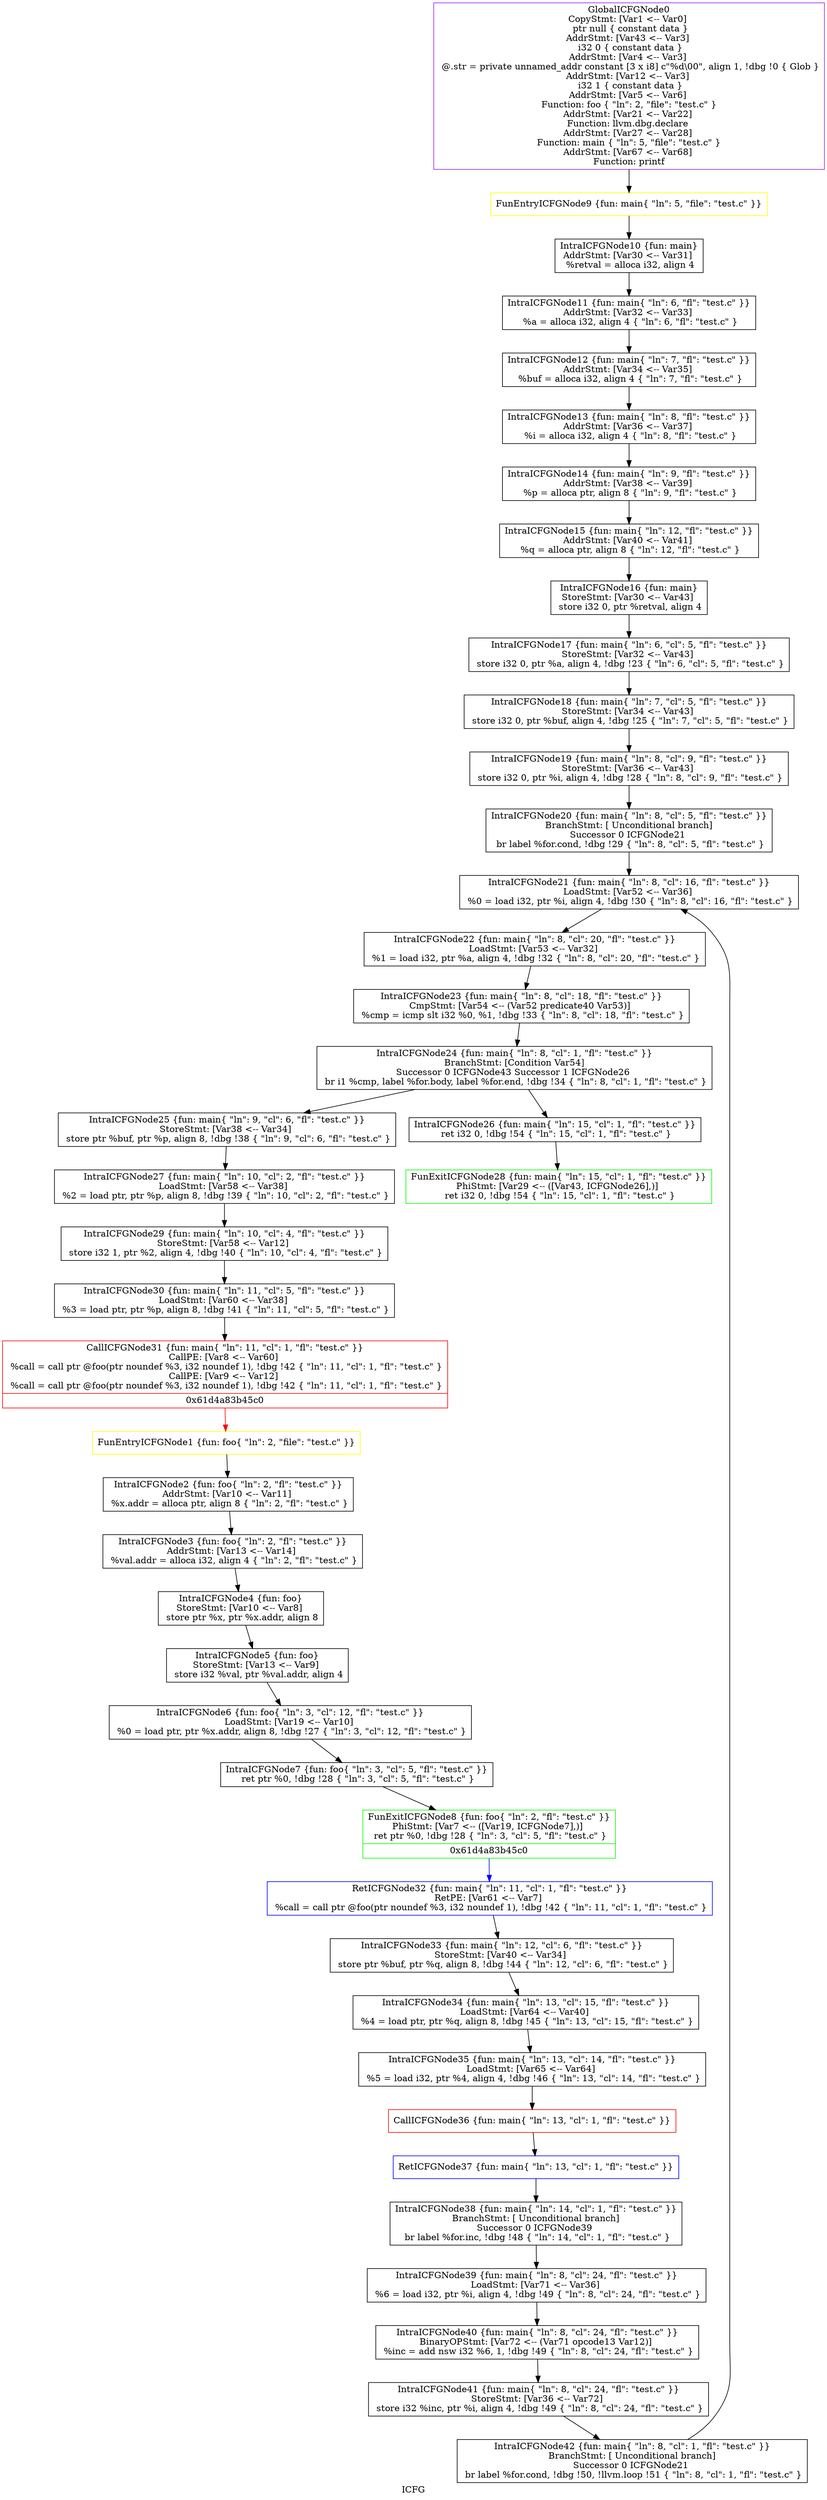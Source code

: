 digraph "ICFG" {
	label="ICFG";

	Node0x61d4a8377bf0 [shape=record,color=purple,label="{GlobalICFGNode0\nCopyStmt: [Var1 \<-- Var0]  \n ptr null \{ constant data \}\nAddrStmt: [Var43 \<-- Var3]  \n i32 0 \{ constant data \}\nAddrStmt: [Var4 \<-- Var3]  \n @.str = private unnamed_addr constant [3 x i8] c\"%d\\00\", align 1, !dbg !0 \{ Glob  \}\nAddrStmt: [Var12 \<-- Var3]  \n i32 1 \{ constant data \}\nAddrStmt: [Var5 \<-- Var6]  \nFunction: foo \{ \"ln\": 2, \"file\": \"test.c\" \}\nAddrStmt: [Var21 \<-- Var22]  \nFunction: llvm.dbg.declare \nAddrStmt: [Var27 \<-- Var28]  \nFunction: main \{ \"ln\": 5, \"file\": \"test.c\" \}\nAddrStmt: [Var67 \<-- Var68]  \nFunction: printf }"];
	Node0x61d4a8377bf0 -> Node0x61d4a835f0c0[style=solid];
	Node0x61d4a83538d0 [shape=record,color=yellow,label="{FunEntryICFGNode1 \{fun: foo\{ \"ln\": 2, \"file\": \"test.c\" \}\}}"];
	Node0x61d4a83538d0 -> Node0x61d4a8377f70[style=solid];
	Node0x61d4a8377f70 [shape=record,color=black,label="{IntraICFGNode2 \{fun: foo\{ \"ln\": 2, \"fl\": \"test.c\" \}\}\nAddrStmt: [Var10 \<-- Var11]  \n   %x.addr = alloca ptr, align 8 \{ \"ln\": 2, \"fl\": \"test.c\" \}}"];
	Node0x61d4a8377f70 -> Node0x61d4a837a640[style=solid];
	Node0x61d4a837a640 [shape=record,color=black,label="{IntraICFGNode3 \{fun: foo\{ \"ln\": 2, \"fl\": \"test.c\" \}\}\nAddrStmt: [Var13 \<-- Var14]  \n   %val.addr = alloca i32, align 4 \{ \"ln\": 2, \"fl\": \"test.c\" \}}"];
	Node0x61d4a837a640 -> Node0x61d4a83dbb80[style=solid];
	Node0x61d4a83dbb80 [shape=record,color=black,label="{IntraICFGNode4 \{fun: foo\}\nStoreStmt: [Var10 \<-- Var8]  \n   store ptr %x, ptr %x.addr, align 8 }"];
	Node0x61d4a83dbb80 -> Node0x61d4a8390b70[style=solid];
	Node0x61d4a8390b70 [shape=record,color=black,label="{IntraICFGNode5 \{fun: foo\}\nStoreStmt: [Var13 \<-- Var9]  \n   store i32 %val, ptr %val.addr, align 4 }"];
	Node0x61d4a8390b70 -> Node0x61d4a8390690[style=solid];
	Node0x61d4a8390690 [shape=record,color=black,label="{IntraICFGNode6 \{fun: foo\{ \"ln\": 3, \"cl\": 12, \"fl\": \"test.c\" \}\}\nLoadStmt: [Var19 \<-- Var10]  \n   %0 = load ptr, ptr %x.addr, align 8, !dbg !27 \{ \"ln\": 3, \"cl\": 12, \"fl\": \"test.c\" \}}"];
	Node0x61d4a8390690 -> Node0x61d4a83cc3b0[style=solid];
	Node0x61d4a83cc3b0 [shape=record,color=black,label="{IntraICFGNode7 \{fun: foo\{ \"ln\": 3, \"cl\": 5, \"fl\": \"test.c\" \}\}\n   ret ptr %0, !dbg !28 \{ \"ln\": 3, \"cl\": 5, \"fl\": \"test.c\" \}}"];
	Node0x61d4a83cc3b0 -> Node0x61d4a83da840[style=solid];
	Node0x61d4a83da840 [shape=record,color=green,label="{FunExitICFGNode8 \{fun: foo\{ \"ln\": 2, \"fl\": \"test.c\" \}\}\nPhiStmt: [Var7 \<-- ([Var19, ICFGNode7],)]  \n   ret ptr %0, !dbg !28 \{ \"ln\": 3, \"cl\": 5, \"fl\": \"test.c\" \}|{<s0>0x61d4a83b45c0}}"];
	Node0x61d4a83da840:s0 -> Node0x61d4a8352ed0[style=solid,color=blue];
	Node0x61d4a835f0c0 [shape=record,color=yellow,label="{FunEntryICFGNode9 \{fun: main\{ \"ln\": 5, \"file\": \"test.c\" \}\}}"];
	Node0x61d4a835f0c0 -> Node0x61d4a837ec70[style=solid];
	Node0x61d4a837ec70 [shape=record,color=black,label="{IntraICFGNode10 \{fun: main\}\nAddrStmt: [Var30 \<-- Var31]  \n   %retval = alloca i32, align 4 }"];
	Node0x61d4a837ec70 -> Node0x61d4a83a7e10[style=solid];
	Node0x61d4a83a7e10 [shape=record,color=black,label="{IntraICFGNode11 \{fun: main\{ \"ln\": 6, \"fl\": \"test.c\" \}\}\nAddrStmt: [Var32 \<-- Var33]  \n   %a = alloca i32, align 4 \{ \"ln\": 6, \"fl\": \"test.c\" \}}"];
	Node0x61d4a83a7e10 -> Node0x61d4a837d580[style=solid];
	Node0x61d4a837d580 [shape=record,color=black,label="{IntraICFGNode12 \{fun: main\{ \"ln\": 7, \"fl\": \"test.c\" \}\}\nAddrStmt: [Var34 \<-- Var35]  \n   %buf = alloca i32, align 4 \{ \"ln\": 7, \"fl\": \"test.c\" \}}"];
	Node0x61d4a837d580 -> Node0x61d4a83bce30[style=solid];
	Node0x61d4a83bce30 [shape=record,color=black,label="{IntraICFGNode13 \{fun: main\{ \"ln\": 8, \"fl\": \"test.c\" \}\}\nAddrStmt: [Var36 \<-- Var37]  \n   %i = alloca i32, align 4 \{ \"ln\": 8, \"fl\": \"test.c\" \}}"];
	Node0x61d4a83bce30 -> Node0x61d4a83680f0[style=solid];
	Node0x61d4a83680f0 [shape=record,color=black,label="{IntraICFGNode14 \{fun: main\{ \"ln\": 9, \"fl\": \"test.c\" \}\}\nAddrStmt: [Var38 \<-- Var39]  \n   %p = alloca ptr, align 8 \{ \"ln\": 9, \"fl\": \"test.c\" \}}"];
	Node0x61d4a83680f0 -> Node0x61d4a83da490[style=solid];
	Node0x61d4a83da490 [shape=record,color=black,label="{IntraICFGNode15 \{fun: main\{ \"ln\": 12, \"fl\": \"test.c\" \}\}\nAddrStmt: [Var40 \<-- Var41]  \n   %q = alloca ptr, align 8 \{ \"ln\": 12, \"fl\": \"test.c\" \}}"];
	Node0x61d4a83da490 -> Node0x61d4a83cd510[style=solid];
	Node0x61d4a83cd510 [shape=record,color=black,label="{IntraICFGNode16 \{fun: main\}\nStoreStmt: [Var30 \<-- Var43]  \n   store i32 0, ptr %retval, align 4 }"];
	Node0x61d4a83cd510 -> Node0x61d4a83bc550[style=solid];
	Node0x61d4a83bc550 [shape=record,color=black,label="{IntraICFGNode17 \{fun: main\{ \"ln\": 6, \"cl\": 5, \"fl\": \"test.c\" \}\}\nStoreStmt: [Var32 \<-- Var43]  \n   store i32 0, ptr %a, align 4, !dbg !23 \{ \"ln\": 6, \"cl\": 5, \"fl\": \"test.c\" \}}"];
	Node0x61d4a83bc550 -> Node0x61d4a83597f0[style=solid];
	Node0x61d4a83597f0 [shape=record,color=black,label="{IntraICFGNode18 \{fun: main\{ \"ln\": 7, \"cl\": 5, \"fl\": \"test.c\" \}\}\nStoreStmt: [Var34 \<-- Var43]  \n   store i32 0, ptr %buf, align 4, !dbg !25 \{ \"ln\": 7, \"cl\": 5, \"fl\": \"test.c\" \}}"];
	Node0x61d4a83597f0 -> Node0x61d4a83b4720[style=solid];
	Node0x61d4a83b4720 [shape=record,color=black,label="{IntraICFGNode19 \{fun: main\{ \"ln\": 8, \"cl\": 9, \"fl\": \"test.c\" \}\}\nStoreStmt: [Var36 \<-- Var43]  \n   store i32 0, ptr %i, align 4, !dbg !28 \{ \"ln\": 8, \"cl\": 9, \"fl\": \"test.c\" \}}"];
	Node0x61d4a83b4720 -> Node0x61d4a8367f20[style=solid];
	Node0x61d4a8367f20 [shape=record,color=black,label="{IntraICFGNode20 \{fun: main\{ \"ln\": 8, \"cl\": 5, \"fl\": \"test.c\" \}\}\nBranchStmt: [ Unconditional branch]\nSuccessor 0 ICFGNode21   \n   br label %for.cond, !dbg !29 \{ \"ln\": 8, \"cl\": 5, \"fl\": \"test.c\" \}}"];
	Node0x61d4a8367f20 -> Node0x61d4a83ae910[style=solid];
	Node0x61d4a83ae910 [shape=record,color=black,label="{IntraICFGNode21 \{fun: main\{ \"ln\": 8, \"cl\": 16, \"fl\": \"test.c\" \}\}\nLoadStmt: [Var52 \<-- Var36]  \n   %0 = load i32, ptr %i, align 4, !dbg !30 \{ \"ln\": 8, \"cl\": 16, \"fl\": \"test.c\" \}}"];
	Node0x61d4a83ae910 -> Node0x61d4a834dea0[style=solid];
	Node0x61d4a834dea0 [shape=record,color=black,label="{IntraICFGNode22 \{fun: main\{ \"ln\": 8, \"cl\": 20, \"fl\": \"test.c\" \}\}\nLoadStmt: [Var53 \<-- Var32]  \n   %1 = load i32, ptr %a, align 4, !dbg !32 \{ \"ln\": 8, \"cl\": 20, \"fl\": \"test.c\" \}}"];
	Node0x61d4a834dea0 -> Node0x61d4a8364c10[style=solid];
	Node0x61d4a8364c10 [shape=record,color=black,label="{IntraICFGNode23 \{fun: main\{ \"ln\": 8, \"cl\": 18, \"fl\": \"test.c\" \}\}\nCmpStmt: [Var54 \<-- (Var52 predicate40 Var53)]  \n   %cmp = icmp slt i32 %0, %1, !dbg !33 \{ \"ln\": 8, \"cl\": 18, \"fl\": \"test.c\" \}}"];
	Node0x61d4a8364c10 -> Node0x61d4a836b480[style=solid];
	Node0x61d4a836b480 [shape=record,color=black,label="{IntraICFGNode24 \{fun: main\{ \"ln\": 8, \"cl\": 1, \"fl\": \"test.c\" \}\}\nBranchStmt: [Condition Var54]\nSuccessor 0 ICFGNode43   Successor 1 ICFGNode26   \n   br i1 %cmp, label %for.body, label %for.end, !dbg !34 \{ \"ln\": 8, \"cl\": 1, \"fl\": \"test.c\" \}}"];
	Node0x61d4a836b480 -> Node0x61d4a836f600[style=solid];
	Node0x61d4a836b480 -> Node0x61d4a8389e50[style=solid];
	Node0x61d4a836f600 [shape=record,color=black,label="{IntraICFGNode25 \{fun: main\{ \"ln\": 9, \"cl\": 6, \"fl\": \"test.c\" \}\}\nStoreStmt: [Var38 \<-- Var34]  \n   store ptr %buf, ptr %p, align 8, !dbg !38 \{ \"ln\": 9, \"cl\": 6, \"fl\": \"test.c\" \}}"];
	Node0x61d4a836f600 -> Node0x61d4a83cc780[style=solid];
	Node0x61d4a8389e50 [shape=record,color=black,label="{IntraICFGNode26 \{fun: main\{ \"ln\": 15, \"cl\": 1, \"fl\": \"test.c\" \}\}\n   ret i32 0, !dbg !54 \{ \"ln\": 15, \"cl\": 1, \"fl\": \"test.c\" \}}"];
	Node0x61d4a8389e50 -> Node0x61d4a834dbb0[style=solid];
	Node0x61d4a83cc780 [shape=record,color=black,label="{IntraICFGNode27 \{fun: main\{ \"ln\": 10, \"cl\": 2, \"fl\": \"test.c\" \}\}\nLoadStmt: [Var58 \<-- Var38]  \n   %2 = load ptr, ptr %p, align 8, !dbg !39 \{ \"ln\": 10, \"cl\": 2, \"fl\": \"test.c\" \}}"];
	Node0x61d4a83cc780 -> Node0x61d4a8367a90[style=solid];
	Node0x61d4a834dbb0 [shape=record,color=green,label="{FunExitICFGNode28 \{fun: main\{ \"ln\": 15, \"cl\": 1, \"fl\": \"test.c\" \}\}\nPhiStmt: [Var29 \<-- ([Var43, ICFGNode26],)]  \n   ret i32 0, !dbg !54 \{ \"ln\": 15, \"cl\": 1, \"fl\": \"test.c\" \}}"];
	Node0x61d4a8367a90 [shape=record,color=black,label="{IntraICFGNode29 \{fun: main\{ \"ln\": 10, \"cl\": 4, \"fl\": \"test.c\" \}\}\nStoreStmt: [Var58 \<-- Var12]  \n   store i32 1, ptr %2, align 4, !dbg !40 \{ \"ln\": 10, \"cl\": 4, \"fl\": \"test.c\" \}}"];
	Node0x61d4a8367a90 -> Node0x61d4a83a40c0[style=solid];
	Node0x61d4a83a40c0 [shape=record,color=black,label="{IntraICFGNode30 \{fun: main\{ \"ln\": 11, \"cl\": 5, \"fl\": \"test.c\" \}\}\nLoadStmt: [Var60 \<-- Var38]  \n   %3 = load ptr, ptr %p, align 8, !dbg !41 \{ \"ln\": 11, \"cl\": 5, \"fl\": \"test.c\" \}}"];
	Node0x61d4a83a40c0 -> Node0x61d4a8348cd0[style=solid];
	Node0x61d4a8348cd0 [shape=record,color=red,label="{CallICFGNode31 \{fun: main\{ \"ln\": 11, \"cl\": 1, \"fl\": \"test.c\" \}\}\nCallPE: [Var8 \<-- Var60]  \n   %call = call ptr @foo(ptr noundef %3, i32 noundef 1), !dbg !42 \{ \"ln\": 11, \"cl\": 1, \"fl\": \"test.c\" \}\nCallPE: [Var9 \<-- Var12]  \n   %call = call ptr @foo(ptr noundef %3, i32 noundef 1), !dbg !42 \{ \"ln\": 11, \"cl\": 1, \"fl\": \"test.c\" \}|{<s0>0x61d4a83b45c0}}"];
	Node0x61d4a8348cd0:s0 -> Node0x61d4a83538d0[style=solid,color=red];
	Node0x61d4a8352ed0 [shape=record,color=blue,label="{RetICFGNode32 \{fun: main\{ \"ln\": 11, \"cl\": 1, \"fl\": \"test.c\" \}\}\nRetPE: [Var61 \<-- Var7]  \n   %call = call ptr @foo(ptr noundef %3, i32 noundef 1), !dbg !42 \{ \"ln\": 11, \"cl\": 1, \"fl\": \"test.c\" \}}"];
	Node0x61d4a8352ed0 -> Node0x61d4a8364fb0[style=solid];
	Node0x61d4a8364fb0 [shape=record,color=black,label="{IntraICFGNode33 \{fun: main\{ \"ln\": 12, \"cl\": 6, \"fl\": \"test.c\" \}\}\nStoreStmt: [Var40 \<-- Var34]  \n   store ptr %buf, ptr %q, align 8, !dbg !44 \{ \"ln\": 12, \"cl\": 6, \"fl\": \"test.c\" \}}"];
	Node0x61d4a8364fb0 -> Node0x61d4a8364900[style=solid];
	Node0x61d4a8364900 [shape=record,color=black,label="{IntraICFGNode34 \{fun: main\{ \"ln\": 13, \"cl\": 15, \"fl\": \"test.c\" \}\}\nLoadStmt: [Var64 \<-- Var40]  \n   %4 = load ptr, ptr %q, align 8, !dbg !45 \{ \"ln\": 13, \"cl\": 15, \"fl\": \"test.c\" \}}"];
	Node0x61d4a8364900 -> Node0x61d4a8371b60[style=solid];
	Node0x61d4a8371b60 [shape=record,color=black,label="{IntraICFGNode35 \{fun: main\{ \"ln\": 13, \"cl\": 14, \"fl\": \"test.c\" \}\}\nLoadStmt: [Var65 \<-- Var64]  \n   %5 = load i32, ptr %4, align 4, !dbg !46 \{ \"ln\": 13, \"cl\": 14, \"fl\": \"test.c\" \}}"];
	Node0x61d4a8371b60 -> Node0x61d4a836f1d0[style=solid];
	Node0x61d4a836f1d0 [shape=record,color=red,label="{CallICFGNode36 \{fun: main\{ \"ln\": 13, \"cl\": 1, \"fl\": \"test.c\" \}\}}"];
	Node0x61d4a836f1d0 -> Node0x61d4a839b210[style=solid];
	Node0x61d4a839b210 [shape=record,color=blue,label="{RetICFGNode37 \{fun: main\{ \"ln\": 13, \"cl\": 1, \"fl\": \"test.c\" \}\}}"];
	Node0x61d4a839b210 -> Node0x61d4a83c87e0[style=solid];
	Node0x61d4a83c87e0 [shape=record,color=black,label="{IntraICFGNode38 \{fun: main\{ \"ln\": 14, \"cl\": 1, \"fl\": \"test.c\" \}\}\nBranchStmt: [ Unconditional branch]\nSuccessor 0 ICFGNode39   \n   br label %for.inc, !dbg !48 \{ \"ln\": 14, \"cl\": 1, \"fl\": \"test.c\" \}}"];
	Node0x61d4a83c87e0 -> Node0x61d4a8370d00[style=solid];
	Node0x61d4a8370d00 [shape=record,color=black,label="{IntraICFGNode39 \{fun: main\{ \"ln\": 8, \"cl\": 24, \"fl\": \"test.c\" \}\}\nLoadStmt: [Var71 \<-- Var36]  \n   %6 = load i32, ptr %i, align 4, !dbg !49 \{ \"ln\": 8, \"cl\": 24, \"fl\": \"test.c\" \}}"];
	Node0x61d4a8370d00 -> Node0x61d4a83769f0[style=solid];
	Node0x61d4a83769f0 [shape=record,color=black,label="{IntraICFGNode40 \{fun: main\{ \"ln\": 8, \"cl\": 24, \"fl\": \"test.c\" \}\}\nBinaryOPStmt: [Var72 \<-- (Var71 opcode13 Var12)]  \n   %inc = add nsw i32 %6, 1, !dbg !49 \{ \"ln\": 8, \"cl\": 24, \"fl\": \"test.c\" \}}"];
	Node0x61d4a83769f0 -> Node0x61d4a8350d80[style=solid];
	Node0x61d4a8350d80 [shape=record,color=black,label="{IntraICFGNode41 \{fun: main\{ \"ln\": 8, \"cl\": 24, \"fl\": \"test.c\" \}\}\nStoreStmt: [Var36 \<-- Var72]  \n   store i32 %inc, ptr %i, align 4, !dbg !49 \{ \"ln\": 8, \"cl\": 24, \"fl\": \"test.c\" \}}"];
	Node0x61d4a8350d80 -> Node0x61d4a8376c40[style=solid];
	Node0x61d4a8376c40 [shape=record,color=black,label="{IntraICFGNode42 \{fun: main\{ \"ln\": 8, \"cl\": 1, \"fl\": \"test.c\" \}\}\nBranchStmt: [ Unconditional branch]\nSuccessor 0 ICFGNode21   \n   br label %for.cond, !dbg !50, !llvm.loop !51 \{ \"ln\": 8, \"cl\": 1, \"fl\": \"test.c\" \}}"];
	Node0x61d4a8376c40 -> Node0x61d4a83ae910[style=solid];
}
